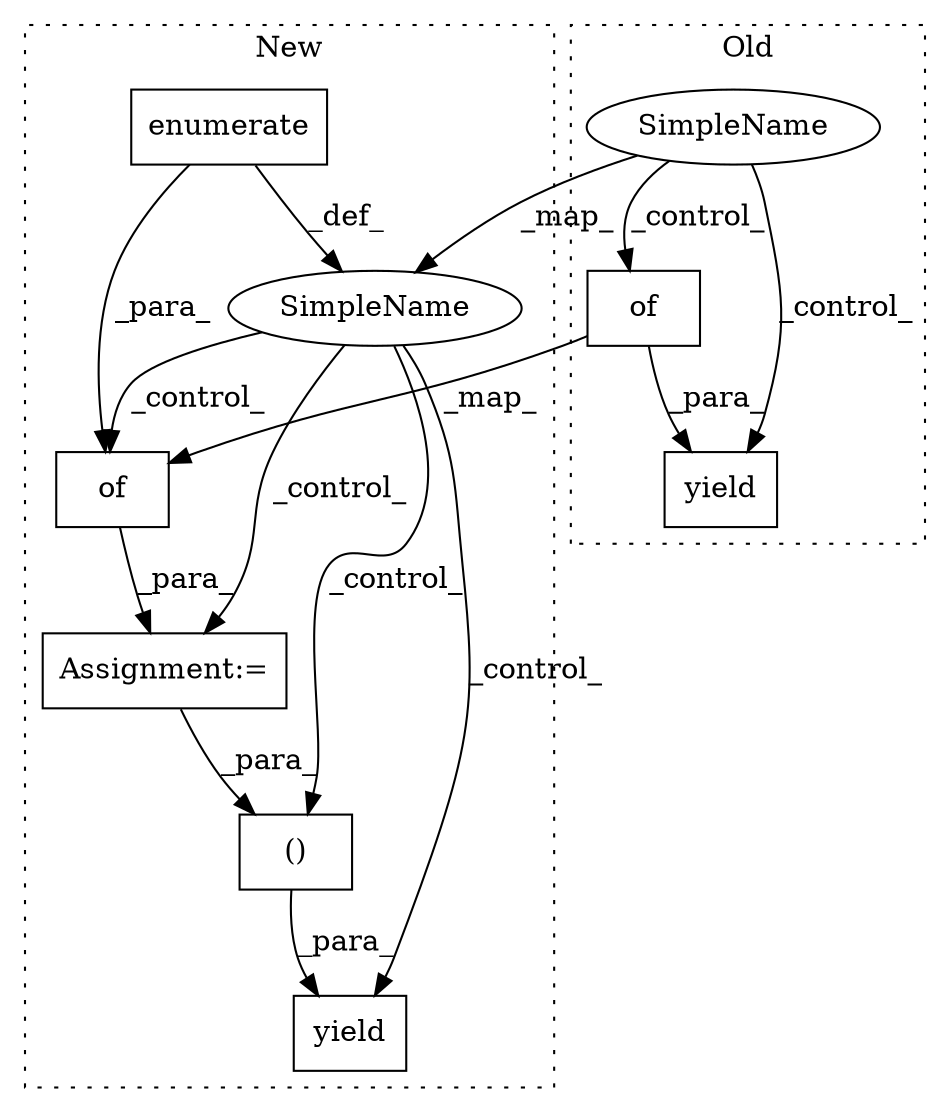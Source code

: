 digraph G {
subgraph cluster0 {
1 [label="yield" a="112" s="4834" l="7" shape="box"];
7 [label="of" a="32" s="4845,4867" l="3,1" shape="box"];
9 [label="SimpleName" a="42" s="4812" l="4" shape="ellipse"];
label = "Old";
style="dotted";
}
subgraph cluster1 {
2 [label="enumerate" a="32" s="5095,5106" l="10,1" shape="box"];
3 [label="yield" a="112" s="5168" l="18" shape="box"];
4 [label="()" a="106" s="5186" l="23" shape="box"];
5 [label="Assignment:=" a="7" s="5128" l="1" shape="box"];
6 [label="of" a="32" s="5133,5155" l="3,1" shape="box"];
8 [label="SimpleName" a="42" s="5088" l="4" shape="ellipse"];
label = "New";
style="dotted";
}
2 -> 6 [label="_para_"];
2 -> 8 [label="_def_"];
4 -> 3 [label="_para_"];
5 -> 4 [label="_para_"];
6 -> 5 [label="_para_"];
7 -> 1 [label="_para_"];
7 -> 6 [label="_map_"];
8 -> 6 [label="_control_"];
8 -> 5 [label="_control_"];
8 -> 3 [label="_control_"];
8 -> 4 [label="_control_"];
9 -> 1 [label="_control_"];
9 -> 7 [label="_control_"];
9 -> 8 [label="_map_"];
}
